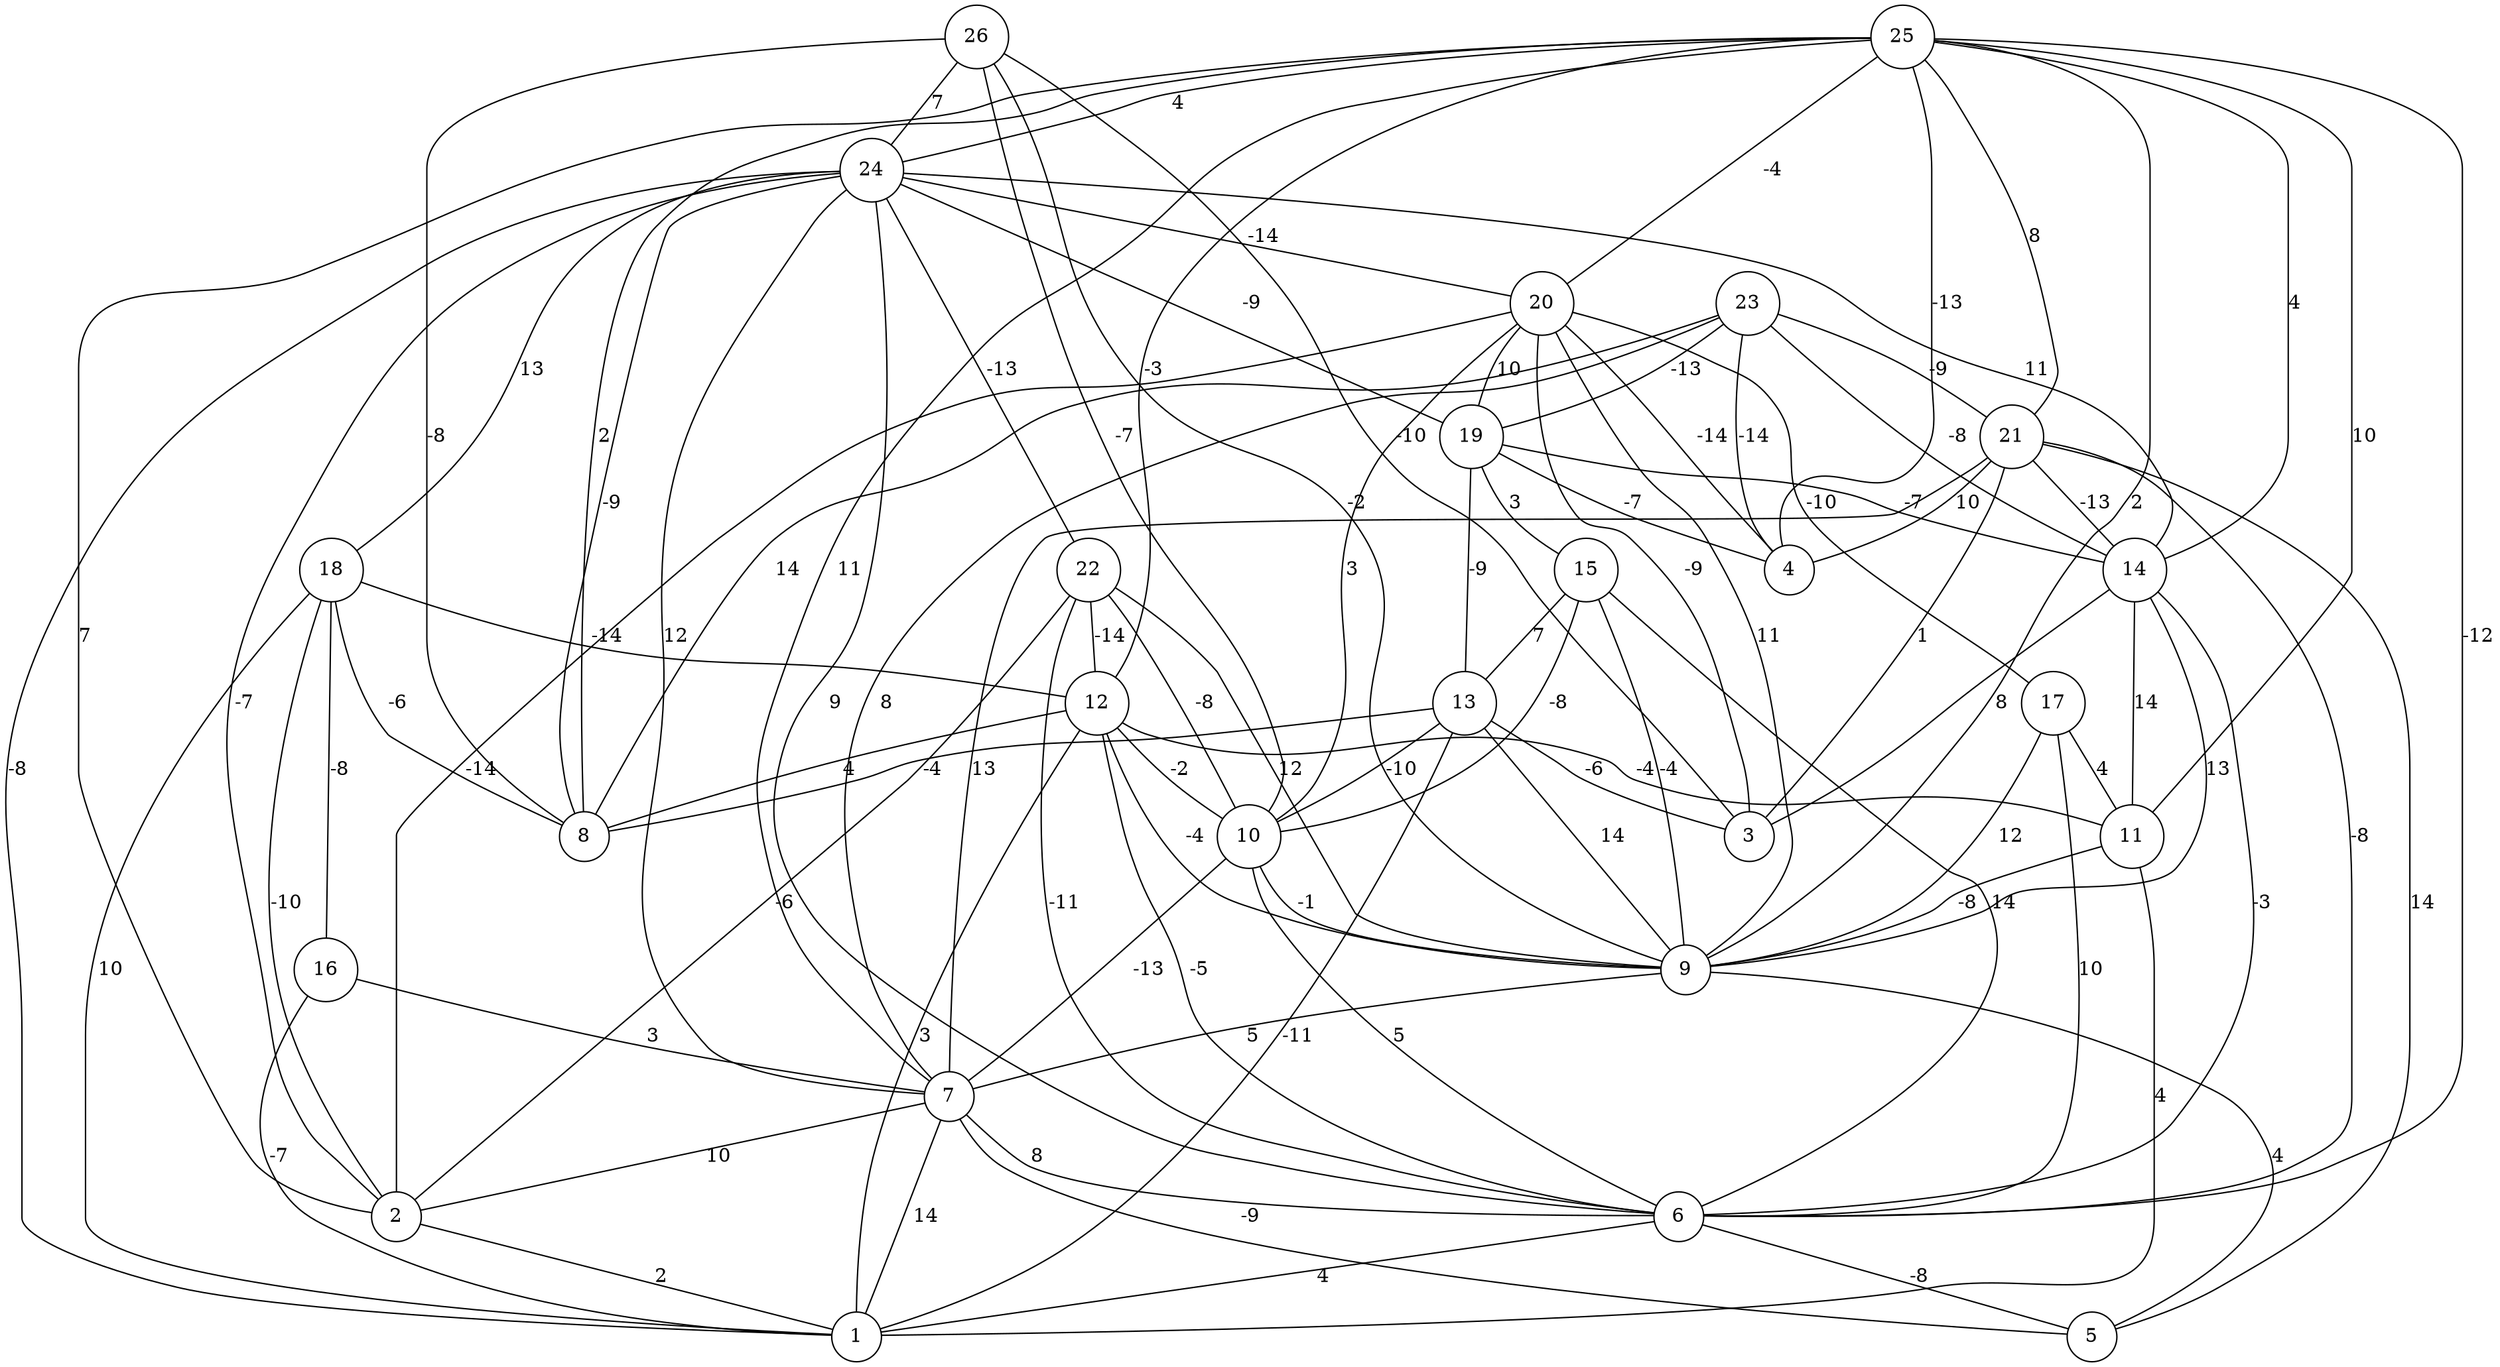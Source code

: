 graph { 
	 fontname="Helvetica,Arial,sans-serif" 
	 node [shape = circle]; 
	 26 -- 3 [label = "-10"];
	 26 -- 8 [label = "-8"];
	 26 -- 9 [label = "-2"];
	 26 -- 10 [label = "-7"];
	 26 -- 24 [label = "7"];
	 25 -- 2 [label = "7"];
	 25 -- 4 [label = "-13"];
	 25 -- 6 [label = "-12"];
	 25 -- 7 [label = "11"];
	 25 -- 8 [label = "2"];
	 25 -- 9 [label = "2"];
	 25 -- 11 [label = "10"];
	 25 -- 12 [label = "-3"];
	 25 -- 14 [label = "4"];
	 25 -- 20 [label = "-4"];
	 25 -- 21 [label = "8"];
	 25 -- 24 [label = "4"];
	 24 -- 1 [label = "-8"];
	 24 -- 2 [label = "-7"];
	 24 -- 6 [label = "9"];
	 24 -- 7 [label = "12"];
	 24 -- 8 [label = "-9"];
	 24 -- 14 [label = "11"];
	 24 -- 18 [label = "13"];
	 24 -- 19 [label = "-9"];
	 24 -- 20 [label = "-14"];
	 24 -- 22 [label = "-13"];
	 23 -- 4 [label = "-14"];
	 23 -- 7 [label = "8"];
	 23 -- 8 [label = "14"];
	 23 -- 14 [label = "-8"];
	 23 -- 19 [label = "-13"];
	 23 -- 21 [label = "-9"];
	 22 -- 2 [label = "-6"];
	 22 -- 6 [label = "-11"];
	 22 -- 9 [label = "12"];
	 22 -- 10 [label = "-8"];
	 22 -- 12 [label = "-14"];
	 21 -- 3 [label = "1"];
	 21 -- 4 [label = "10"];
	 21 -- 5 [label = "14"];
	 21 -- 6 [label = "-8"];
	 21 -- 7 [label = "13"];
	 21 -- 14 [label = "-13"];
	 20 -- 2 [label = "-14"];
	 20 -- 3 [label = "-9"];
	 20 -- 4 [label = "-14"];
	 20 -- 9 [label = "11"];
	 20 -- 10 [label = "3"];
	 20 -- 17 [label = "-10"];
	 20 -- 19 [label = "10"];
	 19 -- 4 [label = "-7"];
	 19 -- 13 [label = "-9"];
	 19 -- 14 [label = "-7"];
	 19 -- 15 [label = "3"];
	 18 -- 1 [label = "10"];
	 18 -- 2 [label = "-10"];
	 18 -- 8 [label = "-6"];
	 18 -- 12 [label = "-14"];
	 18 -- 16 [label = "-8"];
	 17 -- 6 [label = "10"];
	 17 -- 9 [label = "12"];
	 17 -- 11 [label = "4"];
	 16 -- 1 [label = "-7"];
	 16 -- 7 [label = "3"];
	 15 -- 6 [label = "14"];
	 15 -- 9 [label = "-4"];
	 15 -- 10 [label = "-8"];
	 15 -- 13 [label = "7"];
	 14 -- 3 [label = "8"];
	 14 -- 6 [label = "-3"];
	 14 -- 9 [label = "13"];
	 14 -- 11 [label = "14"];
	 13 -- 1 [label = "-11"];
	 13 -- 3 [label = "-6"];
	 13 -- 8 [label = "-4"];
	 13 -- 9 [label = "14"];
	 13 -- 10 [label = "-10"];
	 12 -- 1 [label = "3"];
	 12 -- 6 [label = "-5"];
	 12 -- 8 [label = "4"];
	 12 -- 9 [label = "-4"];
	 12 -- 10 [label = "-2"];
	 12 -- 11 [label = "-4"];
	 11 -- 1 [label = "4"];
	 11 -- 9 [label = "-8"];
	 10 -- 6 [label = "5"];
	 10 -- 7 [label = "-13"];
	 10 -- 9 [label = "-1"];
	 9 -- 5 [label = "4"];
	 9 -- 7 [label = "5"];
	 7 -- 1 [label = "14"];
	 7 -- 2 [label = "10"];
	 7 -- 5 [label = "-9"];
	 7 -- 6 [label = "8"];
	 6 -- 1 [label = "4"];
	 6 -- 5 [label = "-8"];
	 2 -- 1 [label = "2"];
	 1;
	 2;
	 3;
	 4;
	 5;
	 6;
	 7;
	 8;
	 9;
	 10;
	 11;
	 12;
	 13;
	 14;
	 15;
	 16;
	 17;
	 18;
	 19;
	 20;
	 21;
	 22;
	 23;
	 24;
	 25;
	 26;
}
